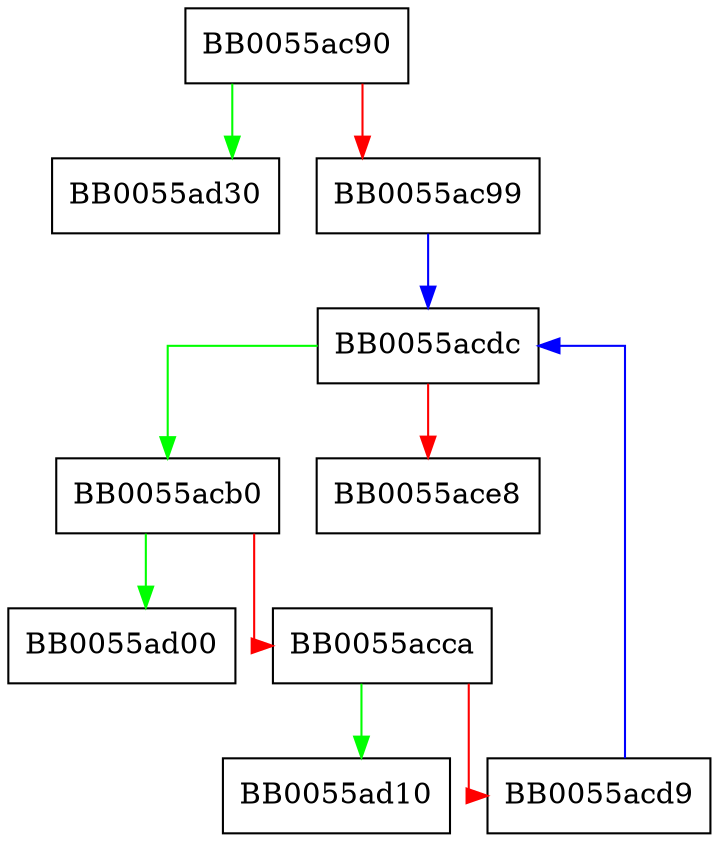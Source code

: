 digraph ossl_cmp_hdr_generalInfo_push1_items {
  node [shape="box"];
  graph [splines=ortho];
  BB0055ac90 -> BB0055ad30 [color="green"];
  BB0055ac90 -> BB0055ac99 [color="red"];
  BB0055ac99 -> BB0055acdc [color="blue"];
  BB0055acb0 -> BB0055ad00 [color="green"];
  BB0055acb0 -> BB0055acca [color="red"];
  BB0055acca -> BB0055ad10 [color="green"];
  BB0055acca -> BB0055acd9 [color="red"];
  BB0055acd9 -> BB0055acdc [color="blue"];
  BB0055acdc -> BB0055acb0 [color="green"];
  BB0055acdc -> BB0055ace8 [color="red"];
}